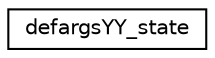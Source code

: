 digraph "Graphical Class Hierarchy"
{
 // LATEX_PDF_SIZE
  edge [fontname="Helvetica",fontsize="10",labelfontname="Helvetica",labelfontsize="10"];
  node [fontname="Helvetica",fontsize="10",shape=record];
  rankdir="LR";
  Node0 [label="defargsYY_state",height=0.2,width=0.4,color="black", fillcolor="white", style="filled",URL="$structdefargsYY__state.html",tooltip=" "];
}
